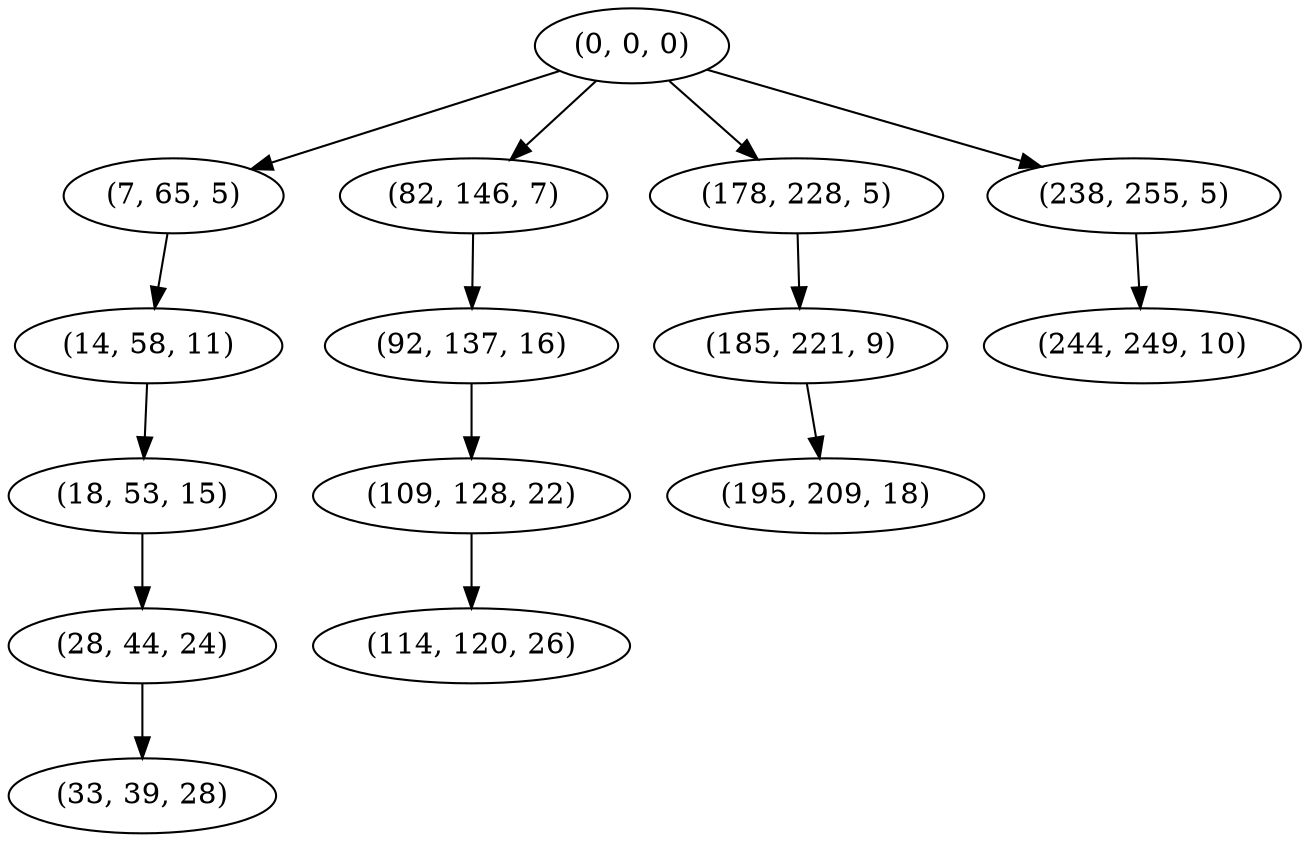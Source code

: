 digraph tree {
    "(0, 0, 0)";
    "(7, 65, 5)";
    "(14, 58, 11)";
    "(18, 53, 15)";
    "(28, 44, 24)";
    "(33, 39, 28)";
    "(82, 146, 7)";
    "(92, 137, 16)";
    "(109, 128, 22)";
    "(114, 120, 26)";
    "(178, 228, 5)";
    "(185, 221, 9)";
    "(195, 209, 18)";
    "(238, 255, 5)";
    "(244, 249, 10)";
    "(0, 0, 0)" -> "(7, 65, 5)";
    "(0, 0, 0)" -> "(82, 146, 7)";
    "(0, 0, 0)" -> "(178, 228, 5)";
    "(0, 0, 0)" -> "(238, 255, 5)";
    "(7, 65, 5)" -> "(14, 58, 11)";
    "(14, 58, 11)" -> "(18, 53, 15)";
    "(18, 53, 15)" -> "(28, 44, 24)";
    "(28, 44, 24)" -> "(33, 39, 28)";
    "(82, 146, 7)" -> "(92, 137, 16)";
    "(92, 137, 16)" -> "(109, 128, 22)";
    "(109, 128, 22)" -> "(114, 120, 26)";
    "(178, 228, 5)" -> "(185, 221, 9)";
    "(185, 221, 9)" -> "(195, 209, 18)";
    "(238, 255, 5)" -> "(244, 249, 10)";
}
